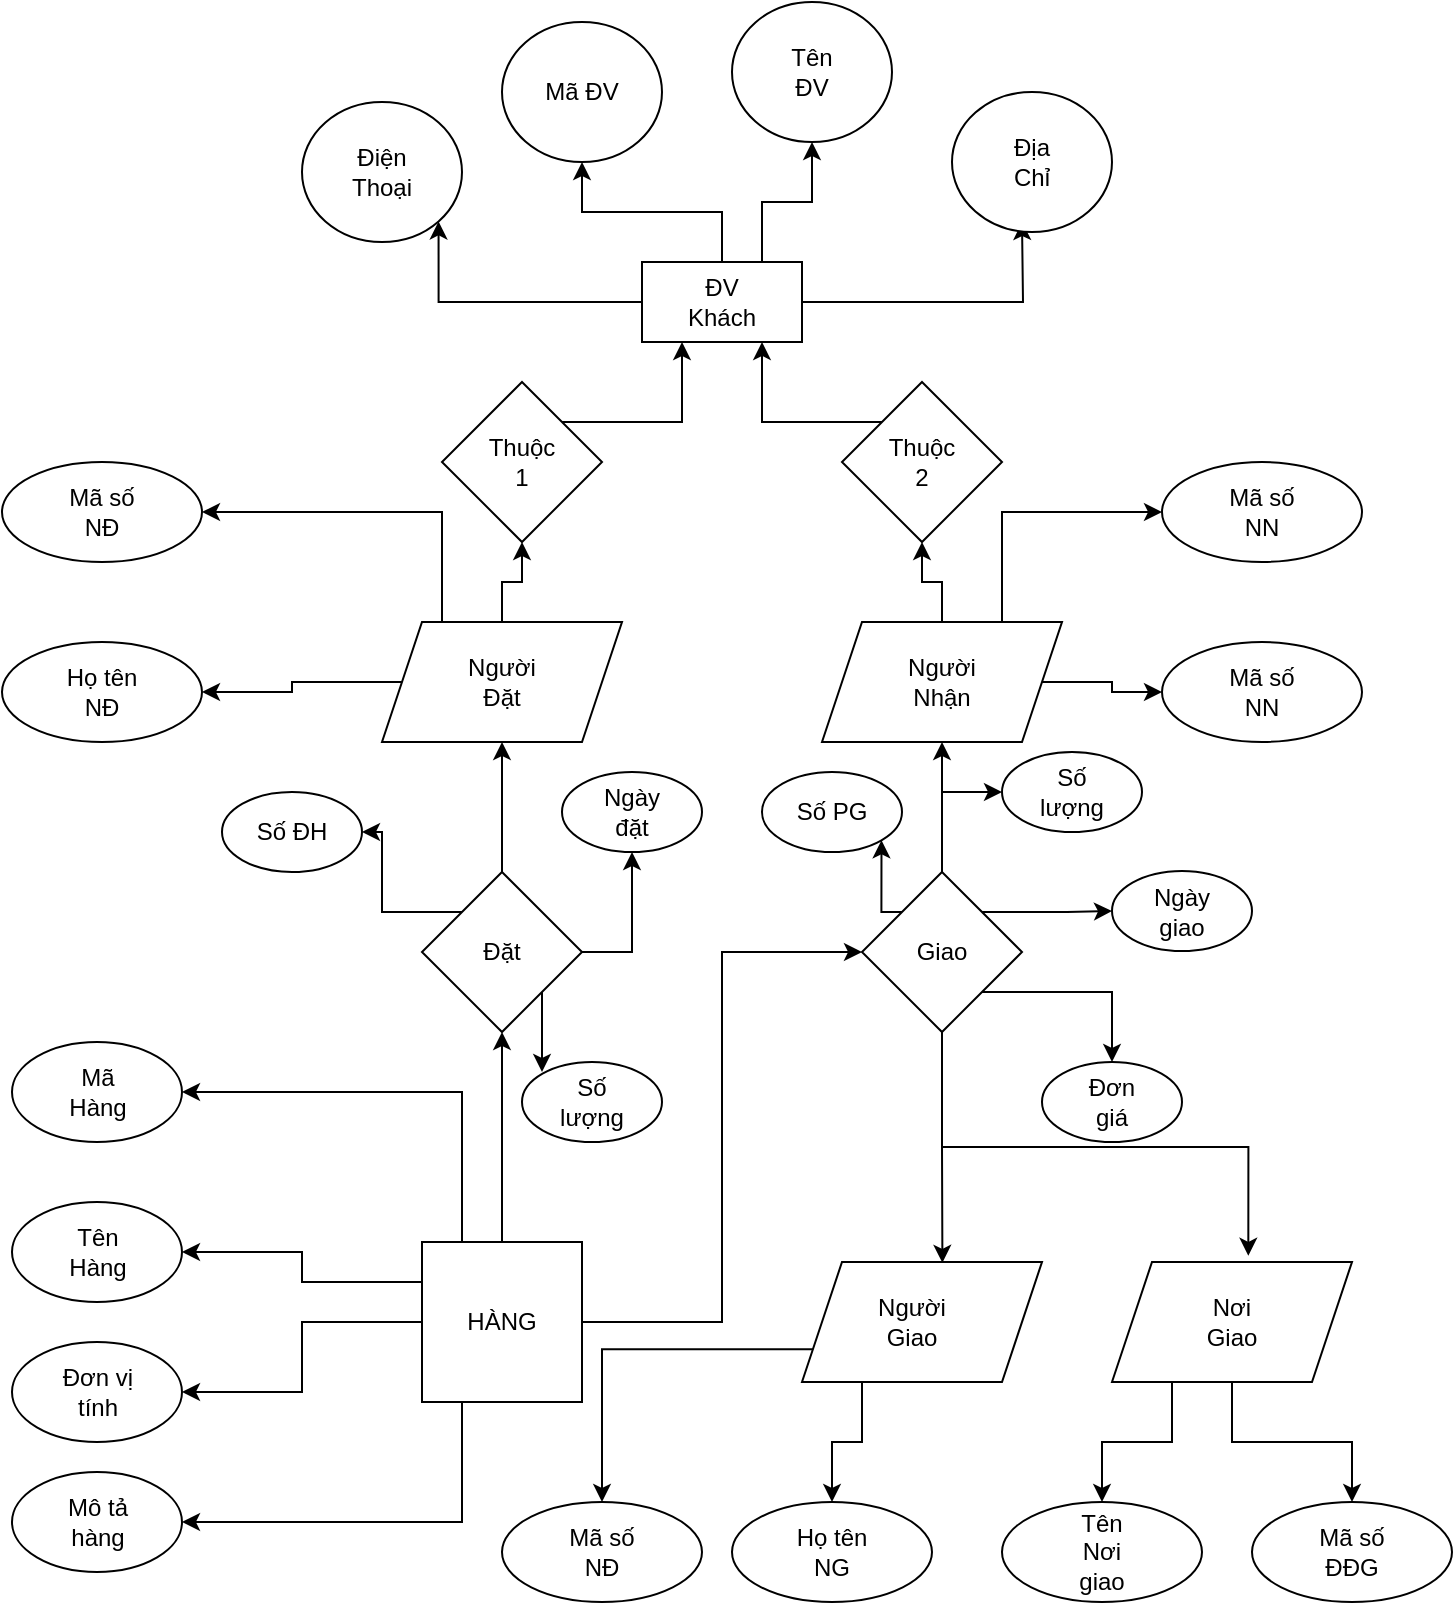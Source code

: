 <mxfile version="15.2.7" type="device"><diagram id="KbkMeZCdQs-cQqF8mbge" name="Page-1"><mxGraphModel dx="1021" dy="462" grid="1" gridSize="10" guides="1" tooltips="1" connect="1" arrows="1" fold="1" page="1" pageScale="1" pageWidth="827" pageHeight="1169" math="0" shadow="0"><root><mxCell id="0"/><mxCell id="1" parent="0"/><mxCell id="4DkUQFLpjnexeqQ5rQEn-31" style="edgeStyle=orthogonalEdgeStyle;rounded=0;orthogonalLoop=1;jettySize=auto;html=1;exitX=0.5;exitY=0;exitDx=0;exitDy=0;entryX=0.5;entryY=1;entryDx=0;entryDy=0;" edge="1" parent="1" source="4DkUQFLpjnexeqQ5rQEn-1" target="4DkUQFLpjnexeqQ5rQEn-10"><mxGeometry relative="1" as="geometry"/></mxCell><mxCell id="4DkUQFLpjnexeqQ5rQEn-45" style="edgeStyle=orthogonalEdgeStyle;rounded=0;orthogonalLoop=1;jettySize=auto;html=1;exitX=0.75;exitY=0;exitDx=0;exitDy=0;entryX=0;entryY=0.5;entryDx=0;entryDy=0;" edge="1" parent="1" source="4DkUQFLpjnexeqQ5rQEn-1" target="4DkUQFLpjnexeqQ5rQEn-40"><mxGeometry relative="1" as="geometry"/></mxCell><mxCell id="4DkUQFLpjnexeqQ5rQEn-46" style="edgeStyle=orthogonalEdgeStyle;rounded=0;orthogonalLoop=1;jettySize=auto;html=1;exitX=1;exitY=0.5;exitDx=0;exitDy=0;entryX=0;entryY=0.5;entryDx=0;entryDy=0;" edge="1" parent="1" source="4DkUQFLpjnexeqQ5rQEn-1" target="4DkUQFLpjnexeqQ5rQEn-42"><mxGeometry relative="1" as="geometry"/></mxCell><mxCell id="4DkUQFLpjnexeqQ5rQEn-1" value="" style="shape=parallelogram;perimeter=parallelogramPerimeter;whiteSpace=wrap;html=1;fixedSize=1;" vertex="1" parent="1"><mxGeometry x="460" y="460" width="120" height="60" as="geometry"/></mxCell><mxCell id="4DkUQFLpjnexeqQ5rQEn-30" style="edgeStyle=orthogonalEdgeStyle;rounded=0;orthogonalLoop=1;jettySize=auto;html=1;exitX=0.5;exitY=0;exitDx=0;exitDy=0;" edge="1" parent="1" source="4DkUQFLpjnexeqQ5rQEn-2" target="4DkUQFLpjnexeqQ5rQEn-8"><mxGeometry relative="1" as="geometry"/></mxCell><mxCell id="4DkUQFLpjnexeqQ5rQEn-38" style="edgeStyle=orthogonalEdgeStyle;rounded=0;orthogonalLoop=1;jettySize=auto;html=1;exitX=0.25;exitY=0;exitDx=0;exitDy=0;entryX=1;entryY=0.5;entryDx=0;entryDy=0;" edge="1" parent="1" source="4DkUQFLpjnexeqQ5rQEn-2" target="4DkUQFLpjnexeqQ5rQEn-34"><mxGeometry relative="1" as="geometry"/></mxCell><mxCell id="4DkUQFLpjnexeqQ5rQEn-39" style="edgeStyle=orthogonalEdgeStyle;rounded=0;orthogonalLoop=1;jettySize=auto;html=1;exitX=0;exitY=0.5;exitDx=0;exitDy=0;entryX=1;entryY=0.5;entryDx=0;entryDy=0;" edge="1" parent="1" source="4DkUQFLpjnexeqQ5rQEn-2" target="4DkUQFLpjnexeqQ5rQEn-35"><mxGeometry relative="1" as="geometry"/></mxCell><mxCell id="4DkUQFLpjnexeqQ5rQEn-2" value="" style="shape=parallelogram;perimeter=parallelogramPerimeter;whiteSpace=wrap;html=1;fixedSize=1;" vertex="1" parent="1"><mxGeometry x="240" y="460" width="120" height="60" as="geometry"/></mxCell><mxCell id="4DkUQFLpjnexeqQ5rQEn-3" value="Người Nhận" style="text;html=1;strokeColor=none;fillColor=none;align=center;verticalAlign=middle;whiteSpace=wrap;rounded=0;" vertex="1" parent="1"><mxGeometry x="500" y="480" width="40" height="20" as="geometry"/></mxCell><mxCell id="4DkUQFLpjnexeqQ5rQEn-4" value="Người Đặt" style="text;html=1;strokeColor=none;fillColor=none;align=center;verticalAlign=middle;whiteSpace=wrap;rounded=0;" vertex="1" parent="1"><mxGeometry x="280" y="480" width="40" height="20" as="geometry"/></mxCell><mxCell id="4DkUQFLpjnexeqQ5rQEn-28" style="edgeStyle=orthogonalEdgeStyle;rounded=0;orthogonalLoop=1;jettySize=auto;html=1;exitX=1;exitY=0;exitDx=0;exitDy=0;entryX=0.25;entryY=1;entryDx=0;entryDy=0;" edge="1" parent="1" source="4DkUQFLpjnexeqQ5rQEn-8" target="4DkUQFLpjnexeqQ5rQEn-12"><mxGeometry relative="1" as="geometry"/></mxCell><mxCell id="4DkUQFLpjnexeqQ5rQEn-8" value="" style="rhombus;whiteSpace=wrap;html=1;" vertex="1" parent="1"><mxGeometry x="270" y="340" width="80" height="80" as="geometry"/></mxCell><mxCell id="4DkUQFLpjnexeqQ5rQEn-9" value="Thuộc 1" style="text;html=1;strokeColor=none;fillColor=none;align=center;verticalAlign=middle;whiteSpace=wrap;rounded=0;" vertex="1" parent="1"><mxGeometry x="290" y="370" width="40" height="20" as="geometry"/></mxCell><mxCell id="4DkUQFLpjnexeqQ5rQEn-29" style="edgeStyle=orthogonalEdgeStyle;rounded=0;orthogonalLoop=1;jettySize=auto;html=1;exitX=0;exitY=0;exitDx=0;exitDy=0;entryX=0.75;entryY=1;entryDx=0;entryDy=0;" edge="1" parent="1" source="4DkUQFLpjnexeqQ5rQEn-10" target="4DkUQFLpjnexeqQ5rQEn-12"><mxGeometry relative="1" as="geometry"/></mxCell><mxCell id="4DkUQFLpjnexeqQ5rQEn-10" value="" style="rhombus;whiteSpace=wrap;html=1;" vertex="1" parent="1"><mxGeometry x="470" y="340" width="80" height="80" as="geometry"/></mxCell><mxCell id="4DkUQFLpjnexeqQ5rQEn-11" value="Thuộc 2" style="text;html=1;strokeColor=none;fillColor=none;align=center;verticalAlign=middle;whiteSpace=wrap;rounded=0;" vertex="1" parent="1"><mxGeometry x="495" y="365" width="30" height="30" as="geometry"/></mxCell><mxCell id="4DkUQFLpjnexeqQ5rQEn-23" style="edgeStyle=orthogonalEdgeStyle;rounded=0;orthogonalLoop=1;jettySize=auto;html=1;exitX=0;exitY=0.5;exitDx=0;exitDy=0;entryX=1;entryY=1;entryDx=0;entryDy=0;" edge="1" parent="1" source="4DkUQFLpjnexeqQ5rQEn-12" target="4DkUQFLpjnexeqQ5rQEn-14"><mxGeometry relative="1" as="geometry"/></mxCell><mxCell id="4DkUQFLpjnexeqQ5rQEn-24" style="edgeStyle=orthogonalEdgeStyle;rounded=0;orthogonalLoop=1;jettySize=auto;html=1;exitX=0.5;exitY=0;exitDx=0;exitDy=0;" edge="1" parent="1" source="4DkUQFLpjnexeqQ5rQEn-12" target="4DkUQFLpjnexeqQ5rQEn-16"><mxGeometry relative="1" as="geometry"/></mxCell><mxCell id="4DkUQFLpjnexeqQ5rQEn-25" style="edgeStyle=orthogonalEdgeStyle;rounded=0;orthogonalLoop=1;jettySize=auto;html=1;exitX=1;exitY=0.5;exitDx=0;exitDy=0;" edge="1" parent="1" source="4DkUQFLpjnexeqQ5rQEn-12"><mxGeometry relative="1" as="geometry"><mxPoint x="560" y="260" as="targetPoint"/></mxGeometry></mxCell><mxCell id="4DkUQFLpjnexeqQ5rQEn-27" style="edgeStyle=orthogonalEdgeStyle;rounded=0;orthogonalLoop=1;jettySize=auto;html=1;exitX=0.75;exitY=0;exitDx=0;exitDy=0;" edge="1" parent="1" source="4DkUQFLpjnexeqQ5rQEn-12" target="4DkUQFLpjnexeqQ5rQEn-18"><mxGeometry relative="1" as="geometry"/></mxCell><mxCell id="4DkUQFLpjnexeqQ5rQEn-12" value="" style="rounded=0;whiteSpace=wrap;html=1;" vertex="1" parent="1"><mxGeometry x="370" y="280" width="80" height="40" as="geometry"/></mxCell><mxCell id="4DkUQFLpjnexeqQ5rQEn-13" value="ĐV Khách" style="text;html=1;strokeColor=none;fillColor=none;align=center;verticalAlign=middle;whiteSpace=wrap;rounded=0;" vertex="1" parent="1"><mxGeometry x="390" y="290" width="40" height="20" as="geometry"/></mxCell><mxCell id="4DkUQFLpjnexeqQ5rQEn-14" value="" style="ellipse;whiteSpace=wrap;html=1;" vertex="1" parent="1"><mxGeometry x="200" y="200" width="80" height="70" as="geometry"/></mxCell><mxCell id="4DkUQFLpjnexeqQ5rQEn-15" value="Điện Thoại" style="text;html=1;strokeColor=none;fillColor=none;align=center;verticalAlign=middle;whiteSpace=wrap;rounded=0;" vertex="1" parent="1"><mxGeometry x="220" y="225" width="40" height="20" as="geometry"/></mxCell><mxCell id="4DkUQFLpjnexeqQ5rQEn-16" value="" style="ellipse;whiteSpace=wrap;html=1;" vertex="1" parent="1"><mxGeometry x="300" y="160" width="80" height="70" as="geometry"/></mxCell><mxCell id="4DkUQFLpjnexeqQ5rQEn-17" value="Mã ĐV" style="text;html=1;strokeColor=none;fillColor=none;align=center;verticalAlign=middle;whiteSpace=wrap;rounded=0;" vertex="1" parent="1"><mxGeometry x="320" y="185" width="40" height="20" as="geometry"/></mxCell><mxCell id="4DkUQFLpjnexeqQ5rQEn-18" value="" style="ellipse;whiteSpace=wrap;html=1;" vertex="1" parent="1"><mxGeometry x="415" y="150" width="80" height="70" as="geometry"/></mxCell><mxCell id="4DkUQFLpjnexeqQ5rQEn-19" value="Tên ĐV" style="text;html=1;strokeColor=none;fillColor=none;align=center;verticalAlign=middle;whiteSpace=wrap;rounded=0;" vertex="1" parent="1"><mxGeometry x="435" y="175" width="40" height="20" as="geometry"/></mxCell><mxCell id="4DkUQFLpjnexeqQ5rQEn-20" value="" style="ellipse;whiteSpace=wrap;html=1;" vertex="1" parent="1"><mxGeometry x="525" y="195" width="80" height="70" as="geometry"/></mxCell><mxCell id="4DkUQFLpjnexeqQ5rQEn-21" value="Địa Chỉ" style="text;html=1;strokeColor=none;fillColor=none;align=center;verticalAlign=middle;whiteSpace=wrap;rounded=0;" vertex="1" parent="1"><mxGeometry x="545" y="220" width="40" height="20" as="geometry"/></mxCell><mxCell id="4DkUQFLpjnexeqQ5rQEn-34" value="" style="ellipse;whiteSpace=wrap;html=1;" vertex="1" parent="1"><mxGeometry x="50" y="380" width="100" height="50" as="geometry"/></mxCell><mxCell id="4DkUQFLpjnexeqQ5rQEn-35" value="" style="ellipse;whiteSpace=wrap;html=1;" vertex="1" parent="1"><mxGeometry x="50" y="470" width="100" height="50" as="geometry"/></mxCell><mxCell id="4DkUQFLpjnexeqQ5rQEn-36" value="Mã số NĐ" style="text;html=1;strokeColor=none;fillColor=none;align=center;verticalAlign=middle;whiteSpace=wrap;rounded=0;" vertex="1" parent="1"><mxGeometry x="80" y="395" width="40" height="20" as="geometry"/></mxCell><mxCell id="4DkUQFLpjnexeqQ5rQEn-37" value="Họ tên NĐ" style="text;html=1;strokeColor=none;fillColor=none;align=center;verticalAlign=middle;whiteSpace=wrap;rounded=0;" vertex="1" parent="1"><mxGeometry x="80" y="485" width="40" height="20" as="geometry"/></mxCell><mxCell id="4DkUQFLpjnexeqQ5rQEn-40" value="" style="ellipse;whiteSpace=wrap;html=1;" vertex="1" parent="1"><mxGeometry x="630" y="380" width="100" height="50" as="geometry"/></mxCell><mxCell id="4DkUQFLpjnexeqQ5rQEn-41" value="Mã số NN" style="text;html=1;strokeColor=none;fillColor=none;align=center;verticalAlign=middle;whiteSpace=wrap;rounded=0;" vertex="1" parent="1"><mxGeometry x="660" y="395" width="40" height="20" as="geometry"/></mxCell><mxCell id="4DkUQFLpjnexeqQ5rQEn-42" value="" style="ellipse;whiteSpace=wrap;html=1;" vertex="1" parent="1"><mxGeometry x="630" y="470" width="100" height="50" as="geometry"/></mxCell><mxCell id="4DkUQFLpjnexeqQ5rQEn-43" value="Mã số NN" style="text;html=1;strokeColor=none;fillColor=none;align=center;verticalAlign=middle;whiteSpace=wrap;rounded=0;" vertex="1" parent="1"><mxGeometry x="660" y="485" width="40" height="20" as="geometry"/></mxCell><mxCell id="4DkUQFLpjnexeqQ5rQEn-51" style="edgeStyle=orthogonalEdgeStyle;rounded=0;orthogonalLoop=1;jettySize=auto;html=1;exitX=0.5;exitY=0;exitDx=0;exitDy=0;entryX=0.5;entryY=1;entryDx=0;entryDy=0;" edge="1" parent="1" source="4DkUQFLpjnexeqQ5rQEn-47" target="4DkUQFLpjnexeqQ5rQEn-2"><mxGeometry relative="1" as="geometry"/></mxCell><mxCell id="4DkUQFLpjnexeqQ5rQEn-68" style="edgeStyle=orthogonalEdgeStyle;rounded=0;orthogonalLoop=1;jettySize=auto;html=1;exitX=0;exitY=0;exitDx=0;exitDy=0;entryX=1;entryY=0.5;entryDx=0;entryDy=0;" edge="1" parent="1" source="4DkUQFLpjnexeqQ5rQEn-47" target="4DkUQFLpjnexeqQ5rQEn-65"><mxGeometry relative="1" as="geometry"/></mxCell><mxCell id="4DkUQFLpjnexeqQ5rQEn-75" style="edgeStyle=orthogonalEdgeStyle;rounded=0;orthogonalLoop=1;jettySize=auto;html=1;exitX=1;exitY=0.5;exitDx=0;exitDy=0;entryX=0.5;entryY=1;entryDx=0;entryDy=0;" edge="1" parent="1" source="4DkUQFLpjnexeqQ5rQEn-47" target="4DkUQFLpjnexeqQ5rQEn-69"><mxGeometry relative="1" as="geometry"/></mxCell><mxCell id="4DkUQFLpjnexeqQ5rQEn-77" style="edgeStyle=orthogonalEdgeStyle;rounded=0;orthogonalLoop=1;jettySize=auto;html=1;exitX=1;exitY=1;exitDx=0;exitDy=0;entryX=0;entryY=0;entryDx=0;entryDy=0;" edge="1" parent="1" source="4DkUQFLpjnexeqQ5rQEn-47" target="4DkUQFLpjnexeqQ5rQEn-71"><mxGeometry relative="1" as="geometry"/></mxCell><mxCell id="4DkUQFLpjnexeqQ5rQEn-47" value="" style="rhombus;whiteSpace=wrap;html=1;" vertex="1" parent="1"><mxGeometry x="260" y="585" width="80" height="80" as="geometry"/></mxCell><mxCell id="4DkUQFLpjnexeqQ5rQEn-52" style="edgeStyle=orthogonalEdgeStyle;rounded=0;orthogonalLoop=1;jettySize=auto;html=1;exitX=0.5;exitY=0;exitDx=0;exitDy=0;entryX=0.5;entryY=1;entryDx=0;entryDy=0;" edge="1" parent="1" source="4DkUQFLpjnexeqQ5rQEn-48" target="4DkUQFLpjnexeqQ5rQEn-1"><mxGeometry relative="1" as="geometry"/></mxCell><mxCell id="4DkUQFLpjnexeqQ5rQEn-78" style="edgeStyle=orthogonalEdgeStyle;rounded=0;orthogonalLoop=1;jettySize=auto;html=1;exitX=0.5;exitY=1;exitDx=0;exitDy=0;entryX=0.585;entryY=0.007;entryDx=0;entryDy=0;entryPerimeter=0;" edge="1" parent="1" source="4DkUQFLpjnexeqQ5rQEn-48" target="4DkUQFLpjnexeqQ5rQEn-59"><mxGeometry relative="1" as="geometry"/></mxCell><mxCell id="4DkUQFLpjnexeqQ5rQEn-88" style="edgeStyle=orthogonalEdgeStyle;rounded=0;orthogonalLoop=1;jettySize=auto;html=1;exitX=0;exitY=0;exitDx=0;exitDy=0;entryX=1;entryY=1;entryDx=0;entryDy=0;" edge="1" parent="1" source="4DkUQFLpjnexeqQ5rQEn-48" target="4DkUQFLpjnexeqQ5rQEn-82"><mxGeometry relative="1" as="geometry"/></mxCell><mxCell id="4DkUQFLpjnexeqQ5rQEn-92" style="edgeStyle=orthogonalEdgeStyle;rounded=0;orthogonalLoop=1;jettySize=auto;html=1;exitX=0.5;exitY=0;exitDx=0;exitDy=0;entryX=0;entryY=0.5;entryDx=0;entryDy=0;" edge="1" parent="1" source="4DkUQFLpjnexeqQ5rQEn-48" target="4DkUQFLpjnexeqQ5rQEn-80"><mxGeometry relative="1" as="geometry"/></mxCell><mxCell id="4DkUQFLpjnexeqQ5rQEn-105" style="edgeStyle=orthogonalEdgeStyle;rounded=0;orthogonalLoop=1;jettySize=auto;html=1;exitX=0.5;exitY=1;exitDx=0;exitDy=0;entryX=0.568;entryY=-0.052;entryDx=0;entryDy=0;entryPerimeter=0;" edge="1" parent="1" source="4DkUQFLpjnexeqQ5rQEn-48" target="4DkUQFLpjnexeqQ5rQEn-60"><mxGeometry relative="1" as="geometry"/></mxCell><mxCell id="4DkUQFLpjnexeqQ5rQEn-108" style="edgeStyle=orthogonalEdgeStyle;rounded=0;orthogonalLoop=1;jettySize=auto;html=1;exitX=1;exitY=0;exitDx=0;exitDy=0;entryX=0;entryY=0.5;entryDx=0;entryDy=0;" edge="1" parent="1" source="4DkUQFLpjnexeqQ5rQEn-48" target="4DkUQFLpjnexeqQ5rQEn-93"><mxGeometry relative="1" as="geometry"/></mxCell><mxCell id="4DkUQFLpjnexeqQ5rQEn-109" style="edgeStyle=orthogonalEdgeStyle;rounded=0;orthogonalLoop=1;jettySize=auto;html=1;exitX=1;exitY=1;exitDx=0;exitDy=0;entryX=0.5;entryY=0;entryDx=0;entryDy=0;" edge="1" parent="1" source="4DkUQFLpjnexeqQ5rQEn-48" target="4DkUQFLpjnexeqQ5rQEn-106"><mxGeometry relative="1" as="geometry"/></mxCell><mxCell id="4DkUQFLpjnexeqQ5rQEn-48" value="" style="rhombus;whiteSpace=wrap;html=1;" vertex="1" parent="1"><mxGeometry x="480" y="585" width="80" height="80" as="geometry"/></mxCell><mxCell id="4DkUQFLpjnexeqQ5rQEn-49" value="Đặt" style="text;html=1;strokeColor=none;fillColor=none;align=center;verticalAlign=middle;whiteSpace=wrap;rounded=0;" vertex="1" parent="1"><mxGeometry x="280" y="615" width="40" height="20" as="geometry"/></mxCell><mxCell id="4DkUQFLpjnexeqQ5rQEn-50" value="Giao" style="text;html=1;strokeColor=none;fillColor=none;align=center;verticalAlign=middle;whiteSpace=wrap;rounded=0;" vertex="1" parent="1"><mxGeometry x="500" y="615" width="40" height="20" as="geometry"/></mxCell><mxCell id="4DkUQFLpjnexeqQ5rQEn-56" style="edgeStyle=orthogonalEdgeStyle;rounded=0;orthogonalLoop=1;jettySize=auto;html=1;exitX=1;exitY=0.5;exitDx=0;exitDy=0;entryX=0;entryY=0.5;entryDx=0;entryDy=0;" edge="1" parent="1" source="4DkUQFLpjnexeqQ5rQEn-53" target="4DkUQFLpjnexeqQ5rQEn-48"><mxGeometry relative="1" as="geometry"/></mxCell><mxCell id="4DkUQFLpjnexeqQ5rQEn-119" style="edgeStyle=orthogonalEdgeStyle;rounded=0;orthogonalLoop=1;jettySize=auto;html=1;exitX=0.5;exitY=0;exitDx=0;exitDy=0;entryX=0.5;entryY=1;entryDx=0;entryDy=0;" edge="1" parent="1" source="4DkUQFLpjnexeqQ5rQEn-53" target="4DkUQFLpjnexeqQ5rQEn-47"><mxGeometry relative="1" as="geometry"/></mxCell><mxCell id="4DkUQFLpjnexeqQ5rQEn-130" style="edgeStyle=orthogonalEdgeStyle;rounded=0;orthogonalLoop=1;jettySize=auto;html=1;exitX=0.25;exitY=0;exitDx=0;exitDy=0;entryX=1;entryY=0.5;entryDx=0;entryDy=0;" edge="1" parent="1" source="4DkUQFLpjnexeqQ5rQEn-53" target="4DkUQFLpjnexeqQ5rQEn-120"><mxGeometry relative="1" as="geometry"/></mxCell><mxCell id="4DkUQFLpjnexeqQ5rQEn-131" style="edgeStyle=orthogonalEdgeStyle;rounded=0;orthogonalLoop=1;jettySize=auto;html=1;exitX=0;exitY=0.25;exitDx=0;exitDy=0;entryX=1;entryY=0.5;entryDx=0;entryDy=0;" edge="1" parent="1" source="4DkUQFLpjnexeqQ5rQEn-53" target="4DkUQFLpjnexeqQ5rQEn-124"><mxGeometry relative="1" as="geometry"/></mxCell><mxCell id="4DkUQFLpjnexeqQ5rQEn-132" style="edgeStyle=orthogonalEdgeStyle;rounded=0;orthogonalLoop=1;jettySize=auto;html=1;exitX=0;exitY=0.5;exitDx=0;exitDy=0;entryX=1;entryY=0.5;entryDx=0;entryDy=0;" edge="1" parent="1" source="4DkUQFLpjnexeqQ5rQEn-53" target="4DkUQFLpjnexeqQ5rQEn-126"><mxGeometry relative="1" as="geometry"/></mxCell><mxCell id="4DkUQFLpjnexeqQ5rQEn-133" style="edgeStyle=orthogonalEdgeStyle;rounded=0;orthogonalLoop=1;jettySize=auto;html=1;exitX=0.25;exitY=1;exitDx=0;exitDy=0;entryX=1;entryY=0.5;entryDx=0;entryDy=0;" edge="1" parent="1" source="4DkUQFLpjnexeqQ5rQEn-53" target="4DkUQFLpjnexeqQ5rQEn-128"><mxGeometry relative="1" as="geometry"/></mxCell><mxCell id="4DkUQFLpjnexeqQ5rQEn-53" value="" style="whiteSpace=wrap;html=1;aspect=fixed;" vertex="1" parent="1"><mxGeometry x="260" y="770" width="80" height="80" as="geometry"/></mxCell><mxCell id="4DkUQFLpjnexeqQ5rQEn-54" value="HÀNG" style="text;html=1;strokeColor=none;fillColor=none;align=center;verticalAlign=middle;whiteSpace=wrap;rounded=0;" vertex="1" parent="1"><mxGeometry x="280" y="800" width="40" height="20" as="geometry"/></mxCell><mxCell id="4DkUQFLpjnexeqQ5rQEn-99" style="edgeStyle=orthogonalEdgeStyle;rounded=0;orthogonalLoop=1;jettySize=auto;html=1;exitX=0.25;exitY=1;exitDx=0;exitDy=0;entryX=0.5;entryY=0;entryDx=0;entryDy=0;" edge="1" parent="1" source="4DkUQFLpjnexeqQ5rQEn-59" target="4DkUQFLpjnexeqQ5rQEn-97"><mxGeometry relative="1" as="geometry"/></mxCell><mxCell id="4DkUQFLpjnexeqQ5rQEn-103" style="edgeStyle=orthogonalEdgeStyle;rounded=0;orthogonalLoop=1;jettySize=auto;html=1;exitX=0;exitY=0.75;exitDx=0;exitDy=0;entryX=0.5;entryY=0;entryDx=0;entryDy=0;" edge="1" parent="1" source="4DkUQFLpjnexeqQ5rQEn-59" target="4DkUQFLpjnexeqQ5rQEn-100"><mxGeometry relative="1" as="geometry"/></mxCell><mxCell id="4DkUQFLpjnexeqQ5rQEn-59" value="" style="shape=parallelogram;perimeter=parallelogramPerimeter;whiteSpace=wrap;html=1;fixedSize=1;" vertex="1" parent="1"><mxGeometry x="450" y="780" width="120" height="60" as="geometry"/></mxCell><mxCell id="4DkUQFLpjnexeqQ5rQEn-117" style="edgeStyle=orthogonalEdgeStyle;rounded=0;orthogonalLoop=1;jettySize=auto;html=1;exitX=0.25;exitY=1;exitDx=0;exitDy=0;entryX=0.5;entryY=0;entryDx=0;entryDy=0;" edge="1" parent="1" source="4DkUQFLpjnexeqQ5rQEn-60" target="4DkUQFLpjnexeqQ5rQEn-113"><mxGeometry relative="1" as="geometry"/></mxCell><mxCell id="4DkUQFLpjnexeqQ5rQEn-118" style="edgeStyle=orthogonalEdgeStyle;rounded=0;orthogonalLoop=1;jettySize=auto;html=1;exitX=0.5;exitY=1;exitDx=0;exitDy=0;entryX=0.5;entryY=0;entryDx=0;entryDy=0;" edge="1" parent="1" source="4DkUQFLpjnexeqQ5rQEn-60" target="4DkUQFLpjnexeqQ5rQEn-111"><mxGeometry relative="1" as="geometry"/></mxCell><mxCell id="4DkUQFLpjnexeqQ5rQEn-60" value="" style="shape=parallelogram;perimeter=parallelogramPerimeter;whiteSpace=wrap;html=1;fixedSize=1;" vertex="1" parent="1"><mxGeometry x="605" y="780" width="120" height="60" as="geometry"/></mxCell><mxCell id="4DkUQFLpjnexeqQ5rQEn-61" value="Người Giao" style="text;html=1;strokeColor=none;fillColor=none;align=center;verticalAlign=middle;whiteSpace=wrap;rounded=0;" vertex="1" parent="1"><mxGeometry x="485" y="800" width="40" height="20" as="geometry"/></mxCell><mxCell id="4DkUQFLpjnexeqQ5rQEn-62" value="Nơi Giao" style="text;html=1;strokeColor=none;fillColor=none;align=center;verticalAlign=middle;whiteSpace=wrap;rounded=0;" vertex="1" parent="1"><mxGeometry x="645" y="800" width="40" height="20" as="geometry"/></mxCell><mxCell id="4DkUQFLpjnexeqQ5rQEn-65" value="" style="ellipse;whiteSpace=wrap;html=1;" vertex="1" parent="1"><mxGeometry x="160" y="545" width="70" height="40" as="geometry"/></mxCell><mxCell id="4DkUQFLpjnexeqQ5rQEn-66" value="Số ĐH" style="text;html=1;strokeColor=none;fillColor=none;align=center;verticalAlign=middle;whiteSpace=wrap;rounded=0;" vertex="1" parent="1"><mxGeometry x="175" y="555" width="40" height="20" as="geometry"/></mxCell><mxCell id="4DkUQFLpjnexeqQ5rQEn-69" value="" style="ellipse;whiteSpace=wrap;html=1;" vertex="1" parent="1"><mxGeometry x="330" y="535" width="70" height="40" as="geometry"/></mxCell><mxCell id="4DkUQFLpjnexeqQ5rQEn-70" value="Ngày đặt" style="text;html=1;strokeColor=none;fillColor=none;align=center;verticalAlign=middle;whiteSpace=wrap;rounded=0;" vertex="1" parent="1"><mxGeometry x="345" y="545" width="40" height="20" as="geometry"/></mxCell><mxCell id="4DkUQFLpjnexeqQ5rQEn-71" value="" style="ellipse;whiteSpace=wrap;html=1;" vertex="1" parent="1"><mxGeometry x="310" y="680" width="70" height="40" as="geometry"/></mxCell><mxCell id="4DkUQFLpjnexeqQ5rQEn-72" value="Số lượng" style="text;html=1;strokeColor=none;fillColor=none;align=center;verticalAlign=middle;whiteSpace=wrap;rounded=0;" vertex="1" parent="1"><mxGeometry x="325" y="690" width="40" height="20" as="geometry"/></mxCell><mxCell id="4DkUQFLpjnexeqQ5rQEn-80" value="" style="ellipse;whiteSpace=wrap;html=1;" vertex="1" parent="1"><mxGeometry x="550" y="525" width="70" height="40" as="geometry"/></mxCell><mxCell id="4DkUQFLpjnexeqQ5rQEn-81" value="Số lượng" style="text;html=1;strokeColor=none;fillColor=none;align=center;verticalAlign=middle;whiteSpace=wrap;rounded=0;" vertex="1" parent="1"><mxGeometry x="565" y="535" width="40" height="20" as="geometry"/></mxCell><mxCell id="4DkUQFLpjnexeqQ5rQEn-82" value="" style="ellipse;whiteSpace=wrap;html=1;" vertex="1" parent="1"><mxGeometry x="430" y="535" width="70" height="40" as="geometry"/></mxCell><mxCell id="4DkUQFLpjnexeqQ5rQEn-83" value="Số PG" style="text;html=1;strokeColor=none;fillColor=none;align=center;verticalAlign=middle;whiteSpace=wrap;rounded=0;" vertex="1" parent="1"><mxGeometry x="445" y="545" width="40" height="20" as="geometry"/></mxCell><mxCell id="4DkUQFLpjnexeqQ5rQEn-93" value="" style="ellipse;whiteSpace=wrap;html=1;" vertex="1" parent="1"><mxGeometry x="605" y="584.5" width="70" height="40" as="geometry"/></mxCell><mxCell id="4DkUQFLpjnexeqQ5rQEn-97" value="" style="ellipse;whiteSpace=wrap;html=1;" vertex="1" parent="1"><mxGeometry x="415" y="900" width="100" height="50" as="geometry"/></mxCell><mxCell id="4DkUQFLpjnexeqQ5rQEn-98" value="Họ tên NG&lt;br&gt;" style="text;html=1;strokeColor=none;fillColor=none;align=center;verticalAlign=middle;whiteSpace=wrap;rounded=0;" vertex="1" parent="1"><mxGeometry x="445" y="915" width="40" height="20" as="geometry"/></mxCell><mxCell id="4DkUQFLpjnexeqQ5rQEn-100" value="" style="ellipse;whiteSpace=wrap;html=1;" vertex="1" parent="1"><mxGeometry x="300" y="900" width="100" height="50" as="geometry"/></mxCell><mxCell id="4DkUQFLpjnexeqQ5rQEn-101" value="Mã số NĐ" style="text;html=1;strokeColor=none;fillColor=none;align=center;verticalAlign=middle;whiteSpace=wrap;rounded=0;" vertex="1" parent="1"><mxGeometry x="330" y="915" width="40" height="20" as="geometry"/></mxCell><mxCell id="4DkUQFLpjnexeqQ5rQEn-106" value="" style="ellipse;whiteSpace=wrap;html=1;" vertex="1" parent="1"><mxGeometry x="570" y="680" width="70" height="40" as="geometry"/></mxCell><mxCell id="4DkUQFLpjnexeqQ5rQEn-107" value="Đơn giá" style="text;html=1;strokeColor=none;fillColor=none;align=center;verticalAlign=middle;whiteSpace=wrap;rounded=0;" vertex="1" parent="1"><mxGeometry x="585" y="690" width="40" height="20" as="geometry"/></mxCell><mxCell id="4DkUQFLpjnexeqQ5rQEn-110" value="Ngày giao" style="text;html=1;strokeColor=none;fillColor=none;align=center;verticalAlign=middle;whiteSpace=wrap;rounded=0;" vertex="1" parent="1"><mxGeometry x="620" y="594.5" width="40" height="20" as="geometry"/></mxCell><mxCell id="4DkUQFLpjnexeqQ5rQEn-111" value="" style="ellipse;whiteSpace=wrap;html=1;" vertex="1" parent="1"><mxGeometry x="675" y="900" width="100" height="50" as="geometry"/></mxCell><mxCell id="4DkUQFLpjnexeqQ5rQEn-112" value="Mã số ĐĐG" style="text;html=1;strokeColor=none;fillColor=none;align=center;verticalAlign=middle;whiteSpace=wrap;rounded=0;" vertex="1" parent="1"><mxGeometry x="705" y="915" width="40" height="20" as="geometry"/></mxCell><mxCell id="4DkUQFLpjnexeqQ5rQEn-113" value="" style="ellipse;whiteSpace=wrap;html=1;" vertex="1" parent="1"><mxGeometry x="550" y="900" width="100" height="50" as="geometry"/></mxCell><mxCell id="4DkUQFLpjnexeqQ5rQEn-114" value="Tên Nơi giao" style="text;html=1;strokeColor=none;fillColor=none;align=center;verticalAlign=middle;whiteSpace=wrap;rounded=0;" vertex="1" parent="1"><mxGeometry x="580" y="915" width="40" height="20" as="geometry"/></mxCell><mxCell id="4DkUQFLpjnexeqQ5rQEn-120" value="" style="ellipse;whiteSpace=wrap;html=1;" vertex="1" parent="1"><mxGeometry x="55" y="670" width="85" height="50" as="geometry"/></mxCell><mxCell id="4DkUQFLpjnexeqQ5rQEn-121" value="Mã Hàng" style="text;html=1;strokeColor=none;fillColor=none;align=center;verticalAlign=middle;whiteSpace=wrap;rounded=0;" vertex="1" parent="1"><mxGeometry x="77.5" y="685" width="40" height="20" as="geometry"/></mxCell><mxCell id="4DkUQFLpjnexeqQ5rQEn-124" value="" style="ellipse;whiteSpace=wrap;html=1;" vertex="1" parent="1"><mxGeometry x="55" y="750" width="85" height="50" as="geometry"/></mxCell><mxCell id="4DkUQFLpjnexeqQ5rQEn-125" value="Tên Hàng" style="text;html=1;strokeColor=none;fillColor=none;align=center;verticalAlign=middle;whiteSpace=wrap;rounded=0;" vertex="1" parent="1"><mxGeometry x="77.5" y="765" width="40" height="20" as="geometry"/></mxCell><mxCell id="4DkUQFLpjnexeqQ5rQEn-126" value="" style="ellipse;whiteSpace=wrap;html=1;" vertex="1" parent="1"><mxGeometry x="55" y="820" width="85" height="50" as="geometry"/></mxCell><mxCell id="4DkUQFLpjnexeqQ5rQEn-127" value="Đơn vị tính" style="text;html=1;strokeColor=none;fillColor=none;align=center;verticalAlign=middle;whiteSpace=wrap;rounded=0;" vertex="1" parent="1"><mxGeometry x="77.5" y="835" width="40" height="20" as="geometry"/></mxCell><mxCell id="4DkUQFLpjnexeqQ5rQEn-128" value="" style="ellipse;whiteSpace=wrap;html=1;" vertex="1" parent="1"><mxGeometry x="55" y="885" width="85" height="50" as="geometry"/></mxCell><mxCell id="4DkUQFLpjnexeqQ5rQEn-129" value="Mô tả hàng" style="text;html=1;strokeColor=none;fillColor=none;align=center;verticalAlign=middle;whiteSpace=wrap;rounded=0;" vertex="1" parent="1"><mxGeometry x="77.5" y="900" width="40" height="20" as="geometry"/></mxCell></root></mxGraphModel></diagram></mxfile>